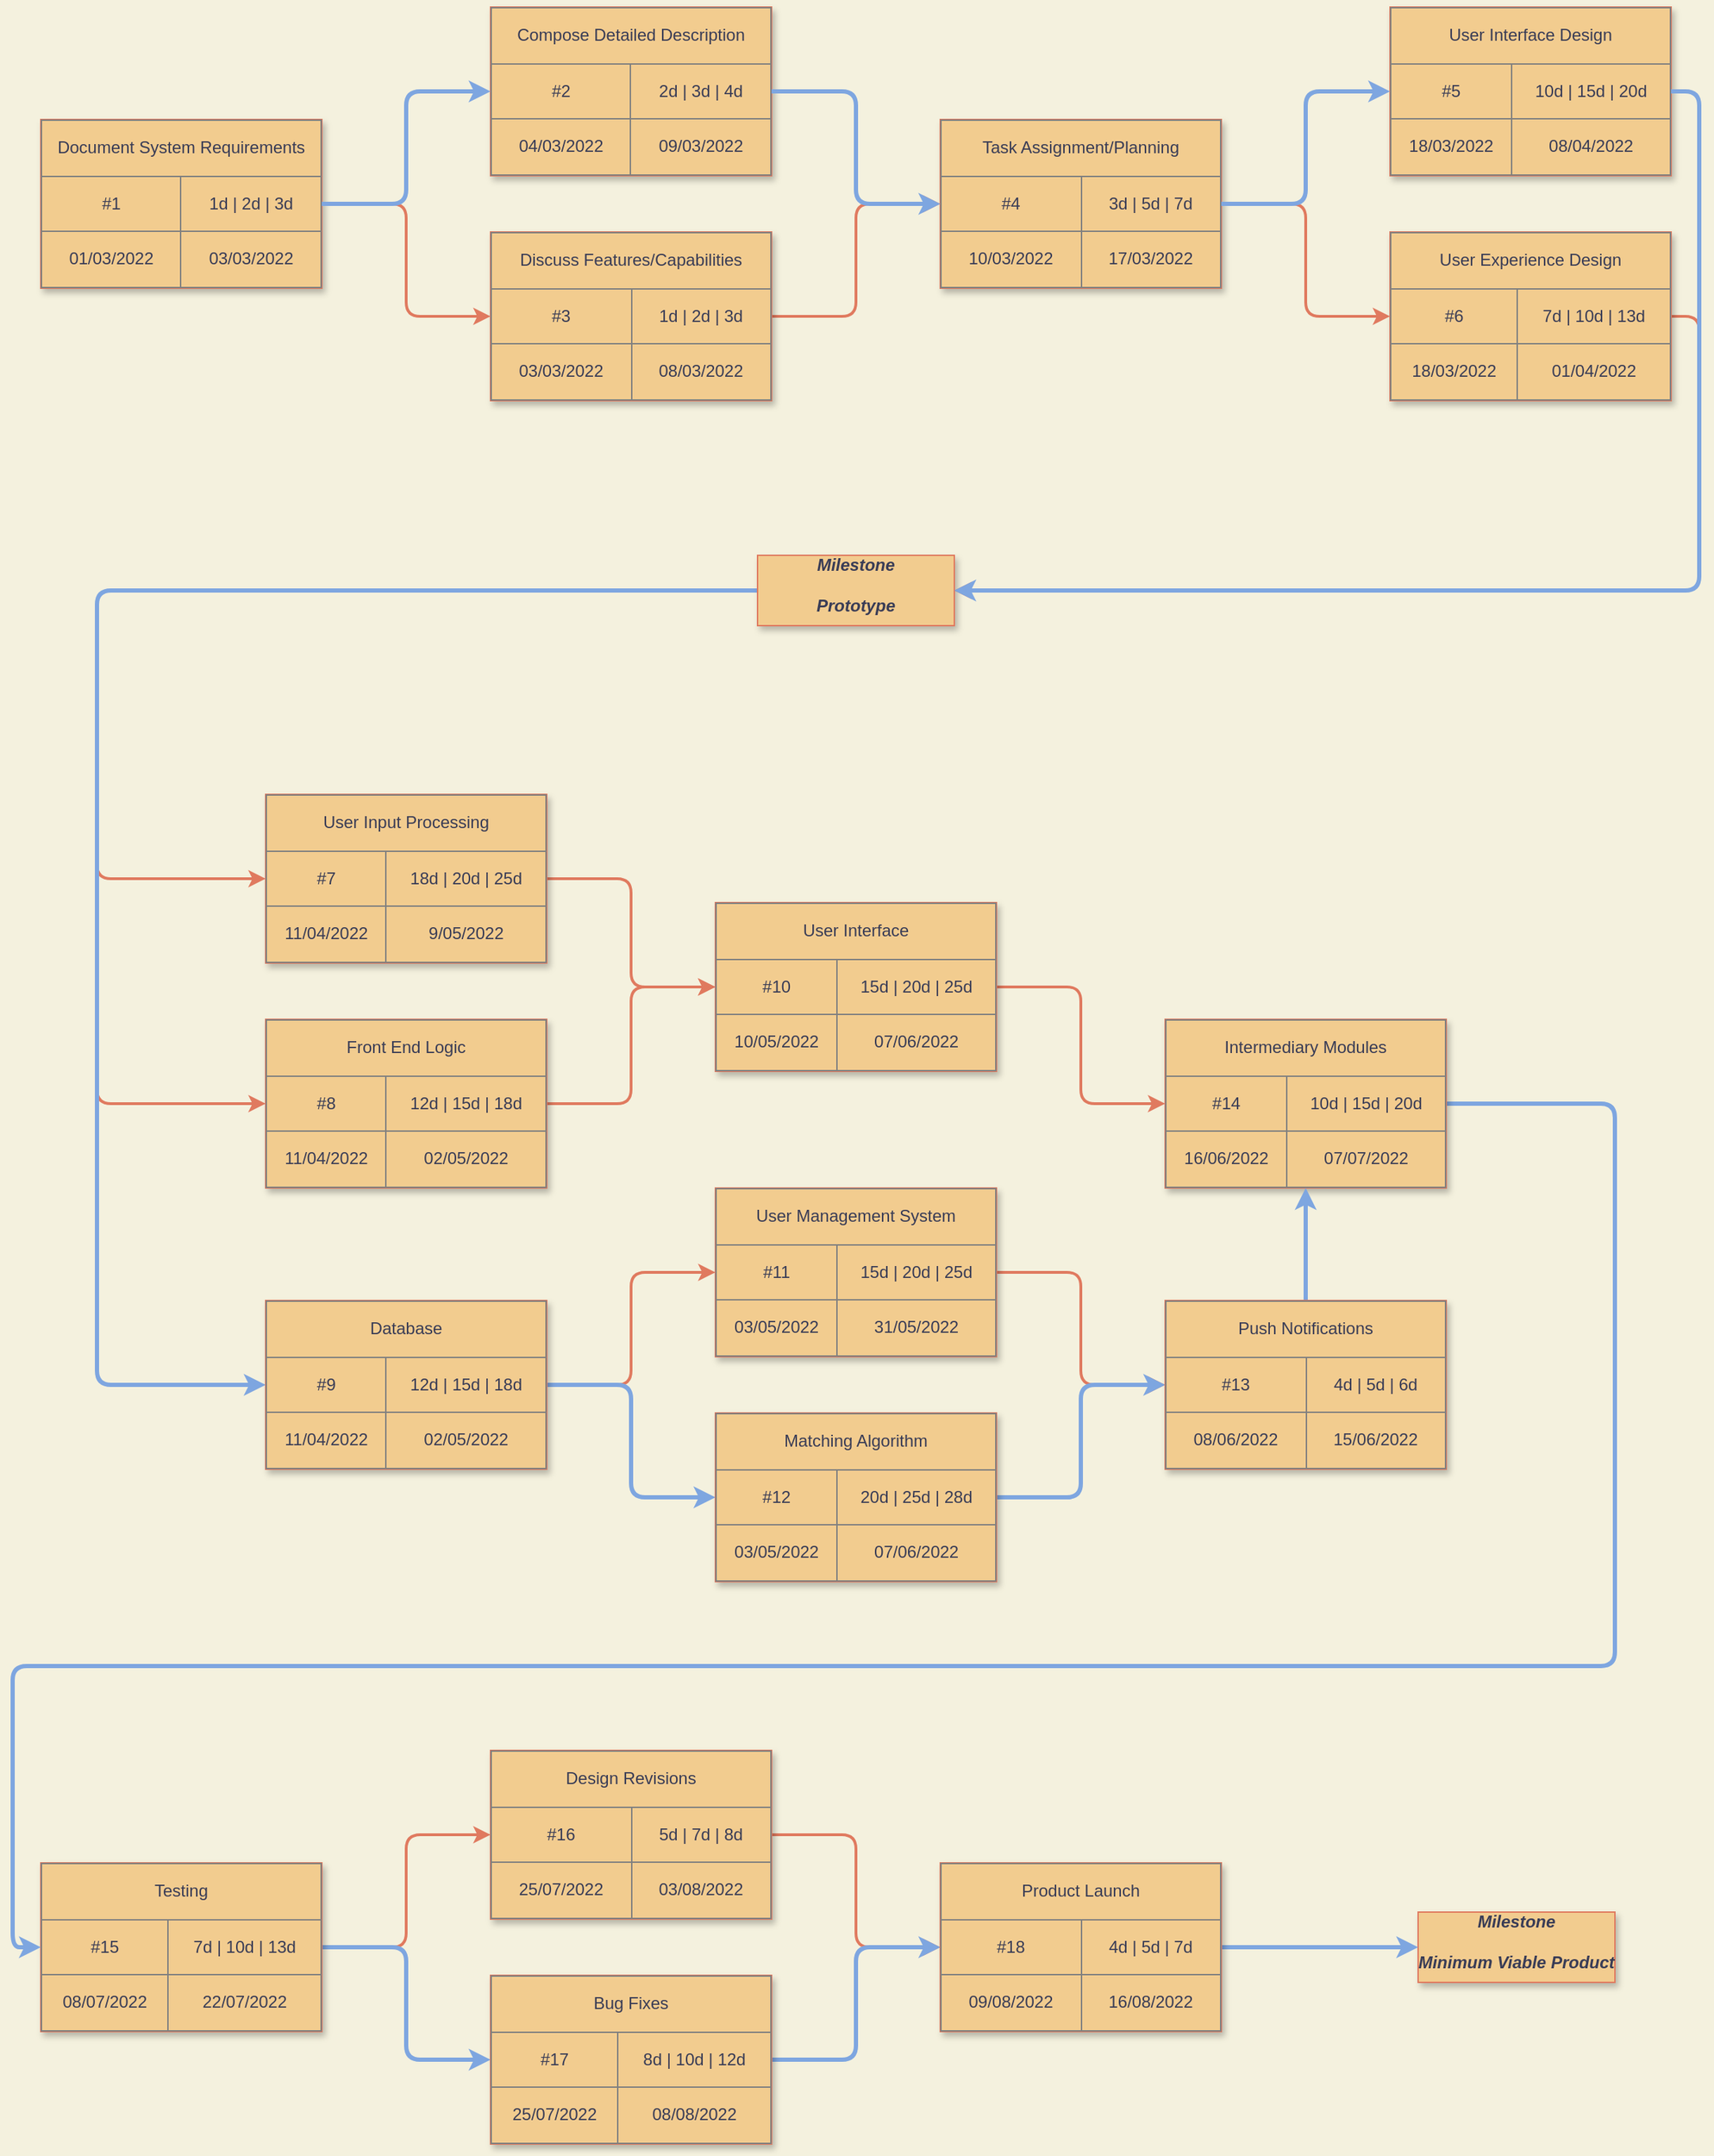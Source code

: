 <mxfile version="17.4.2" type="device"><diagram name="Page-1" id="9c096ad6-e400-ecc8-3e38-643d2caac077"><mxGraphModel dx="1422" dy="749" grid="1" gridSize="10" guides="1" tooltips="1" connect="1" arrows="1" fold="1" page="1" pageScale="1.5" pageWidth="827" pageHeight="1169" background="#F4F1DE" math="0" shadow="0"><root><mxCell id="0" style=";html=1;"/><mxCell id="1" style=";html=1;" parent="0"/><mxCell id="30e23a8a0b95c500-1" value="&lt;div&gt;&lt;i&gt;&lt;b&gt;Milestone&lt;br&gt;&lt;/b&gt;&lt;/i&gt;&lt;/div&gt;&lt;div&gt;&lt;i&gt;&lt;b&gt;&lt;br&gt;&lt;/b&gt;&lt;/i&gt;&lt;/div&gt;&lt;div&gt;&lt;i&gt;&lt;b&gt;Minimum Viable Product&lt;br&gt;&lt;/b&gt;&lt;/i&gt;&lt;/div&gt;&lt;i&gt;&lt;b&gt;&lt;/b&gt;&lt;/i&gt;" style="text;html=1;strokeColor=#E07A5F;fillColor=#F2CC8F;overflow=fill;rounded=0;shadow=1;fontSize=12;align=center;fontColor=#393C56;verticalAlign=middle;" parent="1" vertex="1"><mxGeometry x="1020" y="1475" width="140" height="50" as="geometry"/></mxCell><mxCell id="8mMrwdouGwX1iRaE28CN-2" value="&lt;table style=&quot;width: 100% ; height: 100% ; border-collapse: collapse&quot; width=&quot;100%&quot; border=&quot;1&quot;&gt;&lt;tbody&gt;&lt;tr&gt;&lt;td colspan=&quot;2&quot; align=&quot;center&quot;&gt;&lt;font style=&quot;font-size: 12px&quot;&gt;Compose Detailed Description&lt;br&gt;&lt;/font&gt;&lt;/td&gt;&lt;/tr&gt;&lt;tr&gt;&lt;td align=&quot;center&quot;&gt;&lt;font style=&quot;font-size: 12px&quot;&gt;#2&lt;/font&gt;&lt;/td&gt;&lt;td align=&quot;center&quot;&gt;&lt;font style=&quot;font-size: 12px&quot;&gt;2d | 3d | 4d&lt;br&gt;&lt;/font&gt;&lt;/td&gt;&lt;/tr&gt;&lt;tr&gt;&lt;td align=&quot;center&quot;&gt;&lt;font style=&quot;font-size: 12px&quot;&gt;04/03/2022&lt;/font&gt;&lt;/td&gt;&lt;td align=&quot;center&quot;&gt;&lt;font style=&quot;font-size: 12px&quot;&gt;09/03/2022&lt;/font&gt;&lt;/td&gt;&lt;/tr&gt;&lt;/tbody&gt;&lt;/table&gt;" style="text;html=1;strokeColor=#E07A5F;fillColor=#F2CC8F;overflow=fill;rounded=0;shadow=1;fontSize=12;align=center;fontColor=#393C56;" parent="1" vertex="1"><mxGeometry x="360" y="120" width="200" height="120" as="geometry"/></mxCell><mxCell id="FaOnTeEywgtk7Sg58Ml--2" style="edgeStyle=orthogonalEdgeStyle;curved=0;rounded=1;sketch=0;orthogonalLoop=1;jettySize=auto;html=1;exitX=1;exitY=0.5;exitDx=0;exitDy=0;entryX=0;entryY=0.5;entryDx=0;entryDy=0;fontColor=#393C56;strokeColor=#E07A5F;fillColor=#F2CC8F;strokeWidth=2;" parent="1" source="UuRr3KnfBq1ZzqBNjqei-4" target="UuRr3KnfBq1ZzqBNjqei-5" edge="1"><mxGeometry relative="1" as="geometry"/></mxCell><mxCell id="UuRr3KnfBq1ZzqBNjqei-4" value="&lt;table style=&quot;width: 100% ; height: 100% ; border-collapse: collapse&quot; width=&quot;100%&quot; border=&quot;1&quot;&gt;&lt;tbody&gt;&lt;tr&gt;&lt;td colspan=&quot;2&quot; align=&quot;center&quot;&gt;&lt;font style=&quot;font-size: 12px&quot;&gt;Document System Requirements&lt;br&gt;&lt;/font&gt;&lt;/td&gt;&lt;/tr&gt;&lt;tr&gt;&lt;td align=&quot;center&quot;&gt;&lt;font style=&quot;font-size: 12px&quot;&gt;#1&lt;/font&gt;&lt;/td&gt;&lt;td align=&quot;center&quot;&gt;&lt;font style=&quot;font-size: 12px&quot;&gt;1d | 2d | 3d&lt;br&gt;&lt;/font&gt;&lt;/td&gt;&lt;/tr&gt;&lt;tr&gt;&lt;td align=&quot;center&quot;&gt;&lt;font style=&quot;font-size: 12px&quot;&gt;01/03/2022&lt;/font&gt;&lt;/td&gt;&lt;td align=&quot;center&quot;&gt;&lt;font style=&quot;font-size: 12px&quot;&gt;03/03/2022&lt;/font&gt;&lt;/td&gt;&lt;/tr&gt;&lt;/tbody&gt;&lt;/table&gt;" style="text;html=1;strokeColor=#E07A5F;fillColor=#F2CC8F;overflow=fill;rounded=0;shadow=1;fontSize=12;align=center;fontColor=#393C56;" parent="1" vertex="1"><mxGeometry x="40" y="200" width="200" height="120" as="geometry"/></mxCell><mxCell id="FaOnTeEywgtk7Sg58Ml--4" style="edgeStyle=orthogonalEdgeStyle;rounded=1;sketch=0;orthogonalLoop=1;jettySize=auto;html=1;exitX=1;exitY=0.5;exitDx=0;exitDy=0;entryX=0;entryY=0.5;entryDx=0;entryDy=0;fontColor=#393C56;strokeColor=#E07A5F;fillColor=#F2CC8F;strokeWidth=2;" parent="1" source="UuRr3KnfBq1ZzqBNjqei-5" target="UuRr3KnfBq1ZzqBNjqei-6" edge="1"><mxGeometry relative="1" as="geometry"/></mxCell><mxCell id="UuRr3KnfBq1ZzqBNjqei-5" value="&lt;table style=&quot;width: 100% ; height: 100% ; border-collapse: collapse&quot; width=&quot;100%&quot; border=&quot;1&quot;&gt;&lt;tbody&gt;&lt;tr&gt;&lt;td colspan=&quot;2&quot; align=&quot;center&quot;&gt;&lt;font style=&quot;font-size: 12px&quot;&gt;Discuss Features/Capabilities&lt;br&gt;&lt;/font&gt;&lt;/td&gt;&lt;/tr&gt;&lt;tr&gt;&lt;td align=&quot;center&quot;&gt;&lt;font style=&quot;font-size: 12px&quot;&gt;#3&lt;/font&gt;&lt;/td&gt;&lt;td align=&quot;center&quot;&gt;&lt;font style=&quot;font-size: 12px&quot;&gt;1d | 2d | 3d&lt;br&gt;&lt;/font&gt;&lt;/td&gt;&lt;/tr&gt;&lt;tr&gt;&lt;td align=&quot;center&quot;&gt;&lt;font style=&quot;font-size: 12px&quot;&gt;03/03/2022&lt;/font&gt;&lt;/td&gt;&lt;td align=&quot;center&quot;&gt;&lt;font style=&quot;font-size: 12px&quot;&gt;08/03/2022&lt;/font&gt;&lt;/td&gt;&lt;/tr&gt;&lt;/tbody&gt;&lt;/table&gt;" style="text;html=1;strokeColor=#E07A5F;fillColor=#F2CC8F;overflow=fill;rounded=0;shadow=1;fontSize=12;align=center;fontColor=#393C56;" parent="1" vertex="1"><mxGeometry x="360" y="280" width="200" height="120" as="geometry"/></mxCell><mxCell id="FaOnTeEywgtk7Sg58Ml--6" style="edgeStyle=orthogonalEdgeStyle;rounded=1;sketch=0;orthogonalLoop=1;jettySize=auto;html=1;exitX=1;exitY=0.5;exitDx=0;exitDy=0;entryX=0;entryY=0.5;entryDx=0;entryDy=0;fontColor=#393C56;strokeColor=#E07A5F;fillColor=#F2CC8F;strokeWidth=2;" parent="1" source="UuRr3KnfBq1ZzqBNjqei-6" target="UuRr3KnfBq1ZzqBNjqei-10" edge="1"><mxGeometry relative="1" as="geometry"/></mxCell><mxCell id="UuRr3KnfBq1ZzqBNjqei-6" value="&lt;table style=&quot;width: 100% ; height: 100% ; border-collapse: collapse&quot; width=&quot;100%&quot; border=&quot;1&quot;&gt;&lt;tbody&gt;&lt;tr&gt;&lt;td colspan=&quot;2&quot; align=&quot;center&quot;&gt;Task Assignment/Planning&lt;font style=&quot;font-size: 12px&quot;&gt;&lt;br&gt;&lt;/font&gt;&lt;/td&gt;&lt;/tr&gt;&lt;tr&gt;&lt;td align=&quot;center&quot;&gt;&lt;font style=&quot;font-size: 12px&quot;&gt;#4&lt;/font&gt;&lt;/td&gt;&lt;td align=&quot;center&quot;&gt;&lt;font style=&quot;font-size: 12px&quot;&gt;3d | 5d | 7d&lt;br&gt;&lt;/font&gt;&lt;/td&gt;&lt;/tr&gt;&lt;tr&gt;&lt;td align=&quot;center&quot;&gt;&lt;font style=&quot;font-size: 12px&quot;&gt;10/03/2022&lt;/font&gt;&lt;/td&gt;&lt;td align=&quot;center&quot;&gt;&lt;font style=&quot;font-size: 12px&quot;&gt;17/03/2022&lt;/font&gt;&lt;/td&gt;&lt;/tr&gt;&lt;/tbody&gt;&lt;/table&gt;" style="text;html=1;strokeColor=#E07A5F;fillColor=#F2CC8F;overflow=fill;rounded=0;shadow=1;fontSize=12;align=center;fontColor=#393C56;" parent="1" vertex="1"><mxGeometry x="680" y="200" width="200" height="120" as="geometry"/></mxCell><mxCell id="HjDmYoqMCudlwvGP5chj-26" style="edgeStyle=orthogonalEdgeStyle;rounded=1;orthogonalLoop=1;jettySize=auto;html=1;exitX=1;exitY=0.5;exitDx=0;exitDy=0;fontFamily=Helvetica;fontSize=12;fontColor=#393C56;strokeColor=#E07A5F;strokeWidth=2;" parent="1" source="UuRr3KnfBq1ZzqBNjqei-8" target="UuRr3KnfBq1ZzqBNjqei-13" edge="1"><mxGeometry relative="1" as="geometry"/></mxCell><mxCell id="HjDmYoqMCudlwvGP5chj-27" style="edgeStyle=orthogonalEdgeStyle;rounded=1;orthogonalLoop=1;jettySize=auto;html=1;exitX=1;exitY=0.5;exitDx=0;exitDy=0;fontFamily=Helvetica;fontSize=12;fontColor=#393C56;strokeColor=#7EA6E0;strokeWidth=3;" parent="1" source="UuRr3KnfBq1ZzqBNjqei-8" target="UuRr3KnfBq1ZzqBNjqei-33" edge="1"><mxGeometry relative="1" as="geometry"/></mxCell><mxCell id="UuRr3KnfBq1ZzqBNjqei-8" value="&lt;table style=&quot;width: 100% ; height: 100% ; border-collapse: collapse&quot; width=&quot;100%&quot; border=&quot;1&quot;&gt;&lt;tbody&gt;&lt;tr&gt;&lt;td colspan=&quot;2&quot; align=&quot;center&quot;&gt;Testing&lt;font style=&quot;font-size: 12px&quot;&gt;&lt;br&gt;&lt;/font&gt;&lt;/td&gt;&lt;/tr&gt;&lt;tr&gt;&lt;td align=&quot;center&quot;&gt;&lt;font style=&quot;font-size: 12px&quot;&gt;#1&lt;/font&gt;5&lt;/td&gt;&lt;td align=&quot;center&quot;&gt;&lt;font style=&quot;font-size: 12px&quot;&gt;7d | 10d | 13d&lt;br&gt;&lt;/font&gt;&lt;/td&gt;&lt;/tr&gt;&lt;tr&gt;&lt;td align=&quot;center&quot;&gt;&lt;font style=&quot;font-size: 12px&quot;&gt;08/07/2022&lt;/font&gt;&lt;/td&gt;&lt;td align=&quot;center&quot;&gt;&lt;font style=&quot;font-size: 12px&quot;&gt;22/07/2022&lt;/font&gt;&lt;/td&gt;&lt;/tr&gt;&lt;/tbody&gt;&lt;/table&gt;" style="text;html=1;strokeColor=#E07A5F;fillColor=#F2CC8F;overflow=fill;rounded=0;shadow=1;fontSize=12;align=center;fontColor=#393C56;" parent="1" vertex="1"><mxGeometry x="40" y="1440" width="200" height="120" as="geometry"/></mxCell><mxCell id="UuRr3KnfBq1ZzqBNjqei-9" value="&lt;table style=&quot;width: 100% ; height: 100% ; border-collapse: collapse&quot; width=&quot;100%&quot; border=&quot;1&quot;&gt;&lt;tbody&gt;&lt;tr&gt;&lt;td colspan=&quot;2&quot; align=&quot;center&quot;&gt;&lt;font style=&quot;font-size: 12px&quot;&gt;User Interface Design&lt;br&gt;&lt;/font&gt;&lt;/td&gt;&lt;/tr&gt;&lt;tr&gt;&lt;td align=&quot;center&quot;&gt;&lt;font style=&quot;font-size: 12px&quot;&gt;#5&lt;/font&gt;&lt;/td&gt;&lt;td align=&quot;center&quot;&gt;&lt;font style=&quot;font-size: 12px&quot;&gt;10d | 15d | 20d&lt;br&gt;&lt;/font&gt;&lt;/td&gt;&lt;/tr&gt;&lt;tr&gt;&lt;td align=&quot;center&quot;&gt;&lt;font style=&quot;font-size: 12px&quot;&gt;18/03/2022&lt;/font&gt;&lt;/td&gt;&lt;td align=&quot;center&quot;&gt;&lt;font style=&quot;font-size: 12px&quot;&gt;08/04/2022&lt;/font&gt;&lt;/td&gt;&lt;/tr&gt;&lt;/tbody&gt;&lt;/table&gt;" style="text;html=1;strokeColor=#E07A5F;fillColor=#F2CC8F;overflow=fill;rounded=0;shadow=1;fontSize=12;align=center;fontColor=#393C56;" parent="1" vertex="1"><mxGeometry x="1000" y="120" width="200" height="120" as="geometry"/></mxCell><mxCell id="HjDmYoqMCudlwvGP5chj-13" style="edgeStyle=orthogonalEdgeStyle;rounded=1;orthogonalLoop=1;jettySize=auto;html=1;exitX=1;exitY=0.5;exitDx=0;exitDy=0;entryX=1;entryY=0.5;entryDx=0;entryDy=0;fontFamily=Helvetica;fontSize=12;fontColor=#393C56;strokeColor=#E07A5F;strokeWidth=2;" parent="1" source="UuRr3KnfBq1ZzqBNjqei-10" target="UuRr3KnfBq1ZzqBNjqei-15" edge="1"><mxGeometry relative="1" as="geometry"/></mxCell><mxCell id="UuRr3KnfBq1ZzqBNjqei-10" value="&lt;table style=&quot;width: 100% ; height: 100% ; border-collapse: collapse&quot; width=&quot;100%&quot; border=&quot;1&quot;&gt;&lt;tbody&gt;&lt;tr&gt;&lt;td colspan=&quot;2&quot; align=&quot;center&quot;&gt;User Experience Design&lt;font style=&quot;font-size: 12px&quot;&gt;&lt;br&gt;&lt;/font&gt;&lt;/td&gt;&lt;/tr&gt;&lt;tr&gt;&lt;td align=&quot;center&quot;&gt;&lt;font style=&quot;font-size: 12px&quot;&gt;#6&lt;/font&gt;&lt;/td&gt;&lt;td align=&quot;center&quot;&gt;&lt;font style=&quot;font-size: 12px&quot;&gt;7d | 10d | 13d&lt;/font&gt;&lt;/td&gt;&lt;/tr&gt;&lt;tr&gt;&lt;td align=&quot;center&quot;&gt;&lt;font style=&quot;font-size: 12px&quot;&gt;18/03/2022&lt;/font&gt;&lt;/td&gt;&lt;td align=&quot;center&quot;&gt;&lt;font style=&quot;font-size: 12px&quot;&gt;01/04/2022&lt;/font&gt;&lt;/td&gt;&lt;/tr&gt;&lt;/tbody&gt;&lt;/table&gt;" style="text;html=1;strokeColor=#E07A5F;fillColor=#F2CC8F;overflow=fill;rounded=0;shadow=1;fontSize=12;align=center;fontColor=#393C56;" parent="1" vertex="1"><mxGeometry x="1000" y="280" width="200" height="120" as="geometry"/></mxCell><mxCell id="HjDmYoqMCudlwvGP5chj-28" style="edgeStyle=orthogonalEdgeStyle;rounded=1;orthogonalLoop=1;jettySize=auto;html=1;exitX=1;exitY=0.5;exitDx=0;exitDy=0;fontFamily=Helvetica;fontSize=12;fontColor=#393C56;strokeColor=#E07A5F;strokeWidth=2;" parent="1" source="UuRr3KnfBq1ZzqBNjqei-13" target="HjDmYoqMCudlwvGP5chj-11" edge="1"><mxGeometry relative="1" as="geometry"/></mxCell><mxCell id="UuRr3KnfBq1ZzqBNjqei-13" value="&lt;table style=&quot;width: 100% ; height: 100% ; border-collapse: collapse&quot; width=&quot;100%&quot; border=&quot;1&quot;&gt;&lt;tbody&gt;&lt;tr&gt;&lt;td colspan=&quot;2&quot; align=&quot;center&quot;&gt;Design Revisions&lt;font style=&quot;font-size: 12px&quot;&gt;&lt;br&gt;&lt;/font&gt;&lt;/td&gt;&lt;/tr&gt;&lt;tr&gt;&lt;td align=&quot;center&quot;&gt;&lt;font style=&quot;font-size: 12px&quot;&gt;#16&lt;/font&gt;&lt;/td&gt;&lt;td align=&quot;center&quot;&gt;&lt;font style=&quot;font-size: 12px&quot;&gt;5d | 7d | 8d&lt;br&gt;&lt;/font&gt;&lt;/td&gt;&lt;/tr&gt;&lt;tr&gt;&lt;td align=&quot;center&quot;&gt;&lt;font style=&quot;font-size: 12px&quot;&gt;25/07/2022&lt;/font&gt;&lt;/td&gt;&lt;td align=&quot;center&quot;&gt;&lt;font style=&quot;font-size: 12px&quot;&gt;03/08/2022&lt;/font&gt;&lt;/td&gt;&lt;/tr&gt;&lt;/tbody&gt;&lt;/table&gt;" style="text;html=1;strokeColor=#E07A5F;fillColor=#F2CC8F;overflow=fill;rounded=0;shadow=1;fontSize=12;align=center;fontColor=#393C56;glass=0;sketch=0;" parent="1" vertex="1"><mxGeometry x="360" y="1360" width="200" height="120" as="geometry"/></mxCell><mxCell id="HjDmYoqMCudlwvGP5chj-14" style="edgeStyle=orthogonalEdgeStyle;rounded=1;orthogonalLoop=1;jettySize=auto;html=1;exitX=0;exitY=0.5;exitDx=0;exitDy=0;entryX=0;entryY=0.5;entryDx=0;entryDy=0;fontFamily=Helvetica;fontSize=12;fontColor=#393C56;strokeColor=#E07A5F;strokeWidth=2;" parent="1" source="UuRr3KnfBq1ZzqBNjqei-15" target="HjDmYoqMCudlwvGP5chj-2" edge="1"><mxGeometry relative="1" as="geometry"><Array as="points"><mxPoint x="80" y="535"/><mxPoint x="80" y="740"/></Array></mxGeometry></mxCell><mxCell id="HjDmYoqMCudlwvGP5chj-15" style="edgeStyle=orthogonalEdgeStyle;rounded=1;orthogonalLoop=1;jettySize=auto;html=1;exitX=0;exitY=0.5;exitDx=0;exitDy=0;entryX=0;entryY=0.5;entryDx=0;entryDy=0;fontFamily=Helvetica;fontSize=12;fontColor=#393C56;strokeColor=#E07A5F;strokeWidth=2;" parent="1" source="UuRr3KnfBq1ZzqBNjqei-15" target="HjDmYoqMCudlwvGP5chj-3" edge="1"><mxGeometry relative="1" as="geometry"><Array as="points"><mxPoint x="80" y="535"/><mxPoint x="80" y="900"/></Array></mxGeometry></mxCell><mxCell id="HjDmYoqMCudlwvGP5chj-16" style="edgeStyle=orthogonalEdgeStyle;rounded=1;orthogonalLoop=1;jettySize=auto;html=1;exitX=0;exitY=0.5;exitDx=0;exitDy=0;entryX=0;entryY=0.5;entryDx=0;entryDy=0;fontFamily=Helvetica;fontSize=12;fontColor=#393C56;strokeColor=#7EA6E0;strokeWidth=3;" parent="1" source="UuRr3KnfBq1ZzqBNjqei-15" target="HjDmYoqMCudlwvGP5chj-5" edge="1"><mxGeometry relative="1" as="geometry"><Array as="points"><mxPoint x="80" y="535"/><mxPoint x="80" y="1100"/></Array></mxGeometry></mxCell><mxCell id="UuRr3KnfBq1ZzqBNjqei-15" value="&lt;div&gt;&lt;i&gt;&lt;b&gt;Milestone&lt;br&gt;&lt;/b&gt;&lt;/i&gt;&lt;/div&gt;&lt;div&gt;&lt;i&gt;&lt;b&gt;&lt;br&gt;&lt;/b&gt;&lt;/i&gt;&lt;/div&gt;&lt;div&gt;&lt;i&gt;&lt;b&gt;Prototype&lt;br&gt;&lt;/b&gt;&lt;/i&gt;&lt;/div&gt;" style="text;html=1;strokeColor=#E07A5F;fillColor=#F2CC8F;overflow=fill;rounded=0;shadow=1;fontSize=12;align=center;fontColor=#393C56;verticalAlign=middle;" parent="1" vertex="1"><mxGeometry x="550" y="510" width="140" height="50" as="geometry"/></mxCell><mxCell id="HjDmYoqMCudlwvGP5chj-29" style="edgeStyle=orthogonalEdgeStyle;rounded=1;orthogonalLoop=1;jettySize=auto;html=1;exitX=1;exitY=0.5;exitDx=0;exitDy=0;fontFamily=Helvetica;fontSize=12;fontColor=#393C56;strokeColor=#7EA6E0;strokeWidth=3;" parent="1" source="UuRr3KnfBq1ZzqBNjqei-33" target="HjDmYoqMCudlwvGP5chj-11" edge="1"><mxGeometry relative="1" as="geometry"/></mxCell><mxCell id="UuRr3KnfBq1ZzqBNjqei-33" value="&lt;table style=&quot;width: 100% ; height: 100% ; border-collapse: collapse&quot; width=&quot;100%&quot; border=&quot;1&quot;&gt;&lt;tbody&gt;&lt;tr&gt;&lt;td colspan=&quot;2&quot; align=&quot;center&quot;&gt;Bug Fixes&lt;font style=&quot;font-size: 12px&quot;&gt;&lt;br&gt;&lt;/font&gt;&lt;/td&gt;&lt;/tr&gt;&lt;tr&gt;&lt;td align=&quot;center&quot;&gt;&lt;font style=&quot;font-size: 12px&quot;&gt;#17&lt;/font&gt;&lt;/td&gt;&lt;td align=&quot;center&quot;&gt;&lt;font style=&quot;font-size: 12px&quot;&gt;8d | 10d | 12d&lt;br&gt;&lt;/font&gt;&lt;/td&gt;&lt;/tr&gt;&lt;tr&gt;&lt;td align=&quot;center&quot;&gt;&lt;font style=&quot;font-size: 12px&quot;&gt;25/07/2022&lt;/font&gt;&lt;/td&gt;&lt;td align=&quot;center&quot;&gt;&lt;font style=&quot;font-size: 12px&quot;&gt;08/08/2022&lt;/font&gt;&lt;/td&gt;&lt;/tr&gt;&lt;/tbody&gt;&lt;/table&gt;" style="text;html=1;strokeColor=#E07A5F;fillColor=#F2CC8F;overflow=fill;rounded=0;shadow=1;fontSize=12;align=center;fontColor=#393C56;" parent="1" vertex="1"><mxGeometry x="360" y="1520" width="200" height="120" as="geometry"/></mxCell><mxCell id="HjDmYoqMCudlwvGP5chj-17" style="edgeStyle=orthogonalEdgeStyle;rounded=1;orthogonalLoop=1;jettySize=auto;html=1;exitX=1;exitY=0.5;exitDx=0;exitDy=0;fontFamily=Helvetica;fontSize=12;fontColor=#393C56;strokeColor=#E07A5F;strokeWidth=2;" parent="1" source="HjDmYoqMCudlwvGP5chj-2" target="HjDmYoqMCudlwvGP5chj-4" edge="1"><mxGeometry relative="1" as="geometry"/></mxCell><mxCell id="HjDmYoqMCudlwvGP5chj-2" value="&lt;table style=&quot;width: 100% ; height: 100% ; border-collapse: collapse&quot; width=&quot;100%&quot; border=&quot;1&quot;&gt;&lt;tbody&gt;&lt;tr&gt;&lt;td colspan=&quot;2&quot; align=&quot;center&quot;&gt;User Input Processing&lt;font style=&quot;font-size: 12px&quot;&gt;&lt;br&gt;&lt;/font&gt;&lt;/td&gt;&lt;/tr&gt;&lt;tr&gt;&lt;td align=&quot;center&quot;&gt;&lt;font style=&quot;font-size: 12px&quot;&gt;#7&lt;/font&gt;&lt;/td&gt;&lt;td align=&quot;center&quot;&gt;&lt;font style=&quot;font-size: 12px&quot;&gt;18d | 20d | 25d&lt;/font&gt;&lt;/td&gt;&lt;/tr&gt;&lt;tr&gt;&lt;td align=&quot;center&quot;&gt;&lt;font style=&quot;font-size: 12px&quot;&gt;11/04/2022&lt;/font&gt;&lt;/td&gt;&lt;td align=&quot;center&quot;&gt;&lt;font style=&quot;font-size: 12px&quot;&gt;9/05/2022&lt;/font&gt;&lt;/td&gt;&lt;/tr&gt;&lt;/tbody&gt;&lt;/table&gt;" style="text;html=1;strokeColor=#E07A5F;fillColor=#F2CC8F;overflow=fill;rounded=0;shadow=1;fontSize=12;align=center;fontColor=#393C56;glass=0;sketch=0;" parent="1" vertex="1"><mxGeometry x="200" y="680" width="200" height="120" as="geometry"/></mxCell><mxCell id="HjDmYoqMCudlwvGP5chj-18" style="edgeStyle=orthogonalEdgeStyle;rounded=1;orthogonalLoop=1;jettySize=auto;html=1;exitX=1;exitY=0.5;exitDx=0;exitDy=0;fontFamily=Helvetica;fontSize=12;fontColor=#393C56;strokeColor=#E07A5F;strokeWidth=2;" parent="1" source="HjDmYoqMCudlwvGP5chj-3" target="HjDmYoqMCudlwvGP5chj-4" edge="1"><mxGeometry relative="1" as="geometry"/></mxCell><mxCell id="HjDmYoqMCudlwvGP5chj-3" value="&lt;table style=&quot;width: 100% ; height: 100% ; border-collapse: collapse&quot; width=&quot;100%&quot; border=&quot;1&quot;&gt;&lt;tbody&gt;&lt;tr&gt;&lt;td colspan=&quot;2&quot; align=&quot;center&quot;&gt;Front End Logic&lt;br&gt;&lt;/td&gt;&lt;/tr&gt;&lt;tr&gt;&lt;td align=&quot;center&quot;&gt;&lt;font style=&quot;font-size: 12px&quot;&gt;#8&lt;/font&gt;&lt;/td&gt;&lt;td align=&quot;center&quot;&gt;&lt;font style=&quot;font-size: 12px&quot;&gt;12d | 15d | 18d&lt;/font&gt;&lt;/td&gt;&lt;/tr&gt;&lt;tr&gt;&lt;td align=&quot;center&quot;&gt;&lt;font style=&quot;font-size: 12px&quot;&gt;11/04/2022&lt;/font&gt;&lt;/td&gt;&lt;td align=&quot;center&quot;&gt;&lt;font style=&quot;font-size: 12px&quot;&gt;02/05/2022&lt;/font&gt;&lt;/td&gt;&lt;/tr&gt;&lt;/tbody&gt;&lt;/table&gt;" style="text;html=1;strokeColor=#E07A5F;fillColor=#F2CC8F;overflow=fill;rounded=0;shadow=1;fontSize=12;align=center;fontColor=#393C56;glass=0;sketch=0;" parent="1" vertex="1"><mxGeometry x="200" y="840" width="200" height="120" as="geometry"/></mxCell><mxCell id="HjDmYoqMCudlwvGP5chj-23" style="edgeStyle=orthogonalEdgeStyle;rounded=1;orthogonalLoop=1;jettySize=auto;html=1;exitX=1;exitY=0.5;exitDx=0;exitDy=0;entryX=0;entryY=0.5;entryDx=0;entryDy=0;fontFamily=Helvetica;fontSize=12;fontColor=#393C56;strokeColor=#E07A5F;strokeWidth=2;" parent="1" source="HjDmYoqMCudlwvGP5chj-4" target="HjDmYoqMCudlwvGP5chj-7" edge="1"><mxGeometry relative="1" as="geometry"/></mxCell><mxCell id="HjDmYoqMCudlwvGP5chj-4" value="&lt;table style=&quot;width: 100% ; height: 100% ; border-collapse: collapse&quot; width=&quot;100%&quot; border=&quot;1&quot;&gt;&lt;tbody&gt;&lt;tr&gt;&lt;td colspan=&quot;2&quot; align=&quot;center&quot;&gt;User Interface&lt;font style=&quot;font-size: 12px&quot;&gt;&lt;br&gt;&lt;/font&gt;&lt;/td&gt;&lt;/tr&gt;&lt;tr&gt;&lt;td align=&quot;center&quot;&gt;&lt;font style=&quot;font-size: 12px&quot;&gt;#10&lt;/font&gt;&lt;/td&gt;&lt;td align=&quot;center&quot;&gt;&lt;font style=&quot;font-size: 12px&quot;&gt;15d | 20d | 25d&lt;br&gt;&lt;/font&gt;&lt;/td&gt;&lt;/tr&gt;&lt;tr&gt;&lt;td align=&quot;center&quot;&gt;&lt;font style=&quot;font-size: 12px&quot;&gt;10/05/2022&lt;/font&gt;&lt;/td&gt;&lt;td align=&quot;center&quot;&gt;&lt;font style=&quot;font-size: 12px&quot;&gt;07/06/2022&lt;/font&gt;&lt;/td&gt;&lt;/tr&gt;&lt;/tbody&gt;&lt;/table&gt;" style="text;html=1;strokeColor=#E07A5F;fillColor=#F2CC8F;overflow=fill;rounded=0;shadow=1;fontSize=12;align=center;fontColor=#393C56;glass=0;sketch=0;" parent="1" vertex="1"><mxGeometry x="520" y="757" width="200" height="120" as="geometry"/></mxCell><mxCell id="HjDmYoqMCudlwvGP5chj-19" style="edgeStyle=orthogonalEdgeStyle;rounded=1;orthogonalLoop=1;jettySize=auto;html=1;exitX=1;exitY=0.5;exitDx=0;exitDy=0;entryX=0;entryY=0.5;entryDx=0;entryDy=0;fontFamily=Helvetica;fontSize=12;fontColor=#393C56;strokeColor=#E07A5F;strokeWidth=2;" parent="1" source="HjDmYoqMCudlwvGP5chj-5" target="HjDmYoqMCudlwvGP5chj-6" edge="1"><mxGeometry relative="1" as="geometry"/></mxCell><mxCell id="HjDmYoqMCudlwvGP5chj-20" style="edgeStyle=orthogonalEdgeStyle;rounded=1;orthogonalLoop=1;jettySize=auto;html=1;exitX=1;exitY=0.5;exitDx=0;exitDy=0;fontFamily=Helvetica;fontSize=12;fontColor=#393C56;strokeColor=#7EA6E0;strokeWidth=3;" parent="1" source="HjDmYoqMCudlwvGP5chj-5" target="HjDmYoqMCudlwvGP5chj-8" edge="1"><mxGeometry relative="1" as="geometry"/></mxCell><mxCell id="HjDmYoqMCudlwvGP5chj-5" value="&lt;table style=&quot;width: 100% ; height: 100% ; border-collapse: collapse&quot; width=&quot;100%&quot; border=&quot;1&quot;&gt;&lt;tbody&gt;&lt;tr&gt;&lt;td colspan=&quot;2&quot; align=&quot;center&quot;&gt;Database&lt;br&gt;&lt;/td&gt;&lt;/tr&gt;&lt;tr&gt;&lt;td align=&quot;center&quot;&gt;&lt;font style=&quot;font-size: 12px&quot;&gt;#9&lt;/font&gt;&lt;/td&gt;&lt;td align=&quot;center&quot;&gt;&lt;font style=&quot;font-size: 12px&quot;&gt;12d | 15d | 18d&lt;/font&gt;&lt;/td&gt;&lt;/tr&gt;&lt;tr&gt;&lt;td align=&quot;center&quot;&gt;&lt;font style=&quot;font-size: 12px&quot;&gt;11/04/2022&lt;/font&gt;&lt;/td&gt;&lt;td align=&quot;center&quot;&gt;&lt;font style=&quot;font-size: 12px&quot;&gt;02/05/2022&lt;/font&gt;&lt;/td&gt;&lt;/tr&gt;&lt;/tbody&gt;&lt;/table&gt;" style="text;html=1;strokeColor=#E07A5F;fillColor=#F2CC8F;overflow=fill;rounded=0;shadow=1;fontSize=12;align=center;fontColor=#393C56;glass=0;sketch=0;" parent="1" vertex="1"><mxGeometry x="200" y="1040" width="200" height="120" as="geometry"/></mxCell><mxCell id="HjDmYoqMCudlwvGP5chj-22" style="edgeStyle=orthogonalEdgeStyle;rounded=1;orthogonalLoop=1;jettySize=auto;html=1;exitX=1;exitY=0.5;exitDx=0;exitDy=0;fontFamily=Helvetica;fontSize=12;fontColor=#393C56;strokeColor=#E07A5F;strokeWidth=2;" parent="1" source="HjDmYoqMCudlwvGP5chj-6" target="HjDmYoqMCudlwvGP5chj-9" edge="1"><mxGeometry relative="1" as="geometry"/></mxCell><mxCell id="HjDmYoqMCudlwvGP5chj-6" value="&lt;table style=&quot;width: 100% ; height: 100% ; border-collapse: collapse&quot; width=&quot;100%&quot; border=&quot;1&quot;&gt;&lt;tbody&gt;&lt;tr&gt;&lt;td colspan=&quot;2&quot; align=&quot;center&quot;&gt;User Management System&lt;br&gt;&lt;/td&gt;&lt;/tr&gt;&lt;tr&gt;&lt;td align=&quot;center&quot;&gt;&lt;font style=&quot;font-size: 12px&quot;&gt;#11&lt;/font&gt;&lt;/td&gt;&lt;td align=&quot;center&quot;&gt;&lt;font style=&quot;font-size: 12px&quot;&gt;15d | 20d | 25d&lt;br&gt;&lt;/font&gt;&lt;/td&gt;&lt;/tr&gt;&lt;tr&gt;&lt;td align=&quot;center&quot;&gt;&lt;font style=&quot;font-size: 12px&quot;&gt;03/05/2022&lt;/font&gt;&lt;/td&gt;&lt;td align=&quot;center&quot;&gt;&lt;font style=&quot;font-size: 12px&quot;&gt;31/05/2022&lt;/font&gt;&lt;/td&gt;&lt;/tr&gt;&lt;/tbody&gt;&lt;/table&gt;" style="text;html=1;strokeColor=#E07A5F;fillColor=#F2CC8F;overflow=fill;rounded=0;shadow=1;fontSize=12;align=center;fontColor=#393C56;glass=0;sketch=0;" parent="1" vertex="1"><mxGeometry x="520" y="960" width="200" height="120" as="geometry"/></mxCell><mxCell id="HjDmYoqMCudlwvGP5chj-25" style="edgeStyle=orthogonalEdgeStyle;rounded=1;orthogonalLoop=1;jettySize=auto;html=1;exitX=1;exitY=0.5;exitDx=0;exitDy=0;entryX=0;entryY=0.5;entryDx=0;entryDy=0;fontFamily=Helvetica;fontSize=12;fontColor=#393C56;strokeColor=#7EA6E0;strokeWidth=3;" parent="1" source="HjDmYoqMCudlwvGP5chj-7" target="UuRr3KnfBq1ZzqBNjqei-8" edge="1"><mxGeometry relative="1" as="geometry"><Array as="points"><mxPoint x="1160" y="900"/><mxPoint x="1160" y="1300"/><mxPoint x="20" y="1300"/><mxPoint x="20" y="1500"/></Array></mxGeometry></mxCell><mxCell id="HjDmYoqMCudlwvGP5chj-7" value="&lt;table style=&quot;width: 100% ; height: 100% ; border-collapse: collapse&quot; width=&quot;100%&quot; border=&quot;1&quot;&gt;&lt;tbody&gt;&lt;tr&gt;&lt;td colspan=&quot;2&quot; align=&quot;center&quot;&gt;Intermediary Modules&lt;br&gt;&lt;/td&gt;&lt;/tr&gt;&lt;tr&gt;&lt;td align=&quot;center&quot;&gt;&lt;font style=&quot;font-size: 12px&quot;&gt;#14&lt;/font&gt;&lt;/td&gt;&lt;td align=&quot;center&quot;&gt;&lt;font style=&quot;font-size: 12px&quot;&gt;10d | 15d | 20d&lt;/font&gt;&lt;font style=&quot;font-size: 12px&quot;&gt;&lt;/font&gt;&lt;/td&gt;&lt;/tr&gt;&lt;tr&gt;&lt;td align=&quot;center&quot;&gt;&lt;font style=&quot;font-size: 12px&quot;&gt;16/06/2022&lt;/font&gt;&lt;/td&gt;&lt;td align=&quot;center&quot;&gt;&lt;font style=&quot;font-size: 12px&quot;&gt;07/07/2022&lt;/font&gt;&lt;/td&gt;&lt;/tr&gt;&lt;/tbody&gt;&lt;/table&gt;" style="text;html=1;strokeColor=#E07A5F;fillColor=#F2CC8F;overflow=fill;rounded=0;shadow=1;fontSize=12;align=center;fontColor=#393C56;glass=0;sketch=0;" parent="1" vertex="1"><mxGeometry x="840" y="840" width="200" height="120" as="geometry"/></mxCell><mxCell id="HjDmYoqMCudlwvGP5chj-21" style="edgeStyle=orthogonalEdgeStyle;rounded=1;orthogonalLoop=1;jettySize=auto;html=1;exitX=1;exitY=0.5;exitDx=0;exitDy=0;fontFamily=Helvetica;fontSize=12;fontColor=#393C56;strokeColor=#7EA6E0;strokeWidth=3;" parent="1" source="HjDmYoqMCudlwvGP5chj-8" target="HjDmYoqMCudlwvGP5chj-9" edge="1"><mxGeometry relative="1" as="geometry"/></mxCell><mxCell id="HjDmYoqMCudlwvGP5chj-8" value="&lt;table style=&quot;width: 100% ; height: 100% ; border-collapse: collapse&quot; width=&quot;100%&quot; border=&quot;1&quot;&gt;&lt;tbody&gt;&lt;tr&gt;&lt;td colspan=&quot;2&quot; align=&quot;center&quot;&gt;Matching Algorithm&lt;br&gt;&lt;/td&gt;&lt;/tr&gt;&lt;tr&gt;&lt;td align=&quot;center&quot;&gt;&lt;font style=&quot;font-size: 12px&quot;&gt;#12&lt;/font&gt;&lt;/td&gt;&lt;td align=&quot;center&quot;&gt;&lt;font style=&quot;font-size: 12px&quot;&gt;20d | 25d | 28d&lt;br&gt;&lt;/font&gt;&lt;/td&gt;&lt;/tr&gt;&lt;tr&gt;&lt;td align=&quot;center&quot;&gt;&lt;font style=&quot;font-size: 12px&quot;&gt;03/05/2022&lt;/font&gt;&lt;/td&gt;&lt;td align=&quot;center&quot;&gt;&lt;font style=&quot;font-size: 12px&quot;&gt;07/06/2022&lt;/font&gt;&lt;/td&gt;&lt;/tr&gt;&lt;/tbody&gt;&lt;/table&gt;" style="text;html=1;strokeColor=#E07A5F;fillColor=#F2CC8F;overflow=fill;rounded=0;shadow=1;fontSize=12;align=center;fontColor=#393C56;glass=0;sketch=0;" parent="1" vertex="1"><mxGeometry x="520" y="1120" width="200" height="120" as="geometry"/></mxCell><mxCell id="HjDmYoqMCudlwvGP5chj-24" style="edgeStyle=orthogonalEdgeStyle;rounded=1;orthogonalLoop=1;jettySize=auto;html=1;exitX=0.5;exitY=0;exitDx=0;exitDy=0;entryX=0.5;entryY=1;entryDx=0;entryDy=0;fontFamily=Helvetica;fontSize=12;fontColor=#393C56;strokeColor=#7EA6E0;strokeWidth=3;" parent="1" source="HjDmYoqMCudlwvGP5chj-9" target="HjDmYoqMCudlwvGP5chj-7" edge="1"><mxGeometry relative="1" as="geometry"/></mxCell><mxCell id="HjDmYoqMCudlwvGP5chj-9" value="&lt;table style=&quot;width: 100% ; height: 100% ; border-collapse: collapse&quot; width=&quot;100%&quot; border=&quot;1&quot;&gt;&lt;tbody&gt;&lt;tr&gt;&lt;td colspan=&quot;2&quot; align=&quot;center&quot;&gt;Push Notifications&lt;br&gt;&lt;/td&gt;&lt;/tr&gt;&lt;tr&gt;&lt;td align=&quot;center&quot;&gt;&lt;font style=&quot;font-size: 12px&quot;&gt;#13&lt;/font&gt;&lt;/td&gt;&lt;td align=&quot;center&quot;&gt;&lt;font style=&quot;font-size: 12px&quot;&gt;4d | 5d | 6d&lt;br&gt;&lt;/font&gt;&lt;/td&gt;&lt;/tr&gt;&lt;tr&gt;&lt;td align=&quot;center&quot;&gt;&lt;font style=&quot;font-size: 12px&quot;&gt;08/06/2022&lt;/font&gt;&lt;/td&gt;&lt;td align=&quot;center&quot;&gt;&lt;font style=&quot;font-size: 12px&quot;&gt;15/06/2022&lt;/font&gt;&lt;/td&gt;&lt;/tr&gt;&lt;/tbody&gt;&lt;/table&gt;" style="text;html=1;strokeColor=#E07A5F;fillColor=#F2CC8F;overflow=fill;rounded=0;shadow=1;fontSize=12;align=center;fontColor=#393C56;glass=0;sketch=0;" parent="1" vertex="1"><mxGeometry x="840" y="1040" width="200" height="120" as="geometry"/></mxCell><mxCell id="HjDmYoqMCudlwvGP5chj-30" style="edgeStyle=orthogonalEdgeStyle;rounded=1;orthogonalLoop=1;jettySize=auto;html=1;exitX=1;exitY=0.5;exitDx=0;exitDy=0;fontFamily=Helvetica;fontSize=12;fontColor=#393C56;strokeColor=#7EA6E0;strokeWidth=3;" parent="1" source="HjDmYoqMCudlwvGP5chj-11" target="30e23a8a0b95c500-1" edge="1"><mxGeometry relative="1" as="geometry"/></mxCell><mxCell id="HjDmYoqMCudlwvGP5chj-11" value="&lt;table style=&quot;width: 100% ; height: 100% ; border-collapse: collapse&quot; width=&quot;100%&quot; border=&quot;1&quot;&gt;&lt;tbody&gt;&lt;tr&gt;&lt;td colspan=&quot;2&quot; align=&quot;center&quot;&gt;Product Launch&lt;font style=&quot;font-size: 12px&quot;&gt;&lt;br&gt;&lt;/font&gt;&lt;/td&gt;&lt;/tr&gt;&lt;tr&gt;&lt;td align=&quot;center&quot;&gt;&lt;font style=&quot;font-size: 12px&quot;&gt;#18&lt;/font&gt;&lt;/td&gt;&lt;td align=&quot;center&quot;&gt;&lt;font style=&quot;font-size: 12px&quot;&gt;4d | 5d | 7d&lt;br&gt;&lt;/font&gt;&lt;/td&gt;&lt;/tr&gt;&lt;tr&gt;&lt;td align=&quot;center&quot;&gt;&lt;font style=&quot;font-size: 12px&quot;&gt;09/08/2022&lt;/font&gt;&lt;/td&gt;&lt;td align=&quot;center&quot;&gt;&lt;font style=&quot;font-size: 12px&quot;&gt;16/08/2022&lt;/font&gt;&lt;/td&gt;&lt;/tr&gt;&lt;/tbody&gt;&lt;/table&gt;" style="text;html=1;strokeColor=#E07A5F;fillColor=#F2CC8F;overflow=fill;rounded=0;shadow=1;fontSize=12;align=center;fontColor=#393C56;glass=0;sketch=0;" parent="1" vertex="1"><mxGeometry x="680" y="1440" width="200" height="120" as="geometry"/></mxCell><mxCell id="HjDmYoqMCudlwvGP5chj-12" style="edgeStyle=orthogonalEdgeStyle;rounded=1;orthogonalLoop=1;jettySize=auto;html=1;exitX=1;exitY=0.5;exitDx=0;exitDy=0;entryX=1;entryY=0.5;entryDx=0;entryDy=0;fontFamily=Helvetica;fontSize=12;fontColor=#393C56;strokeColor=#7EA6E0;strokeWidth=3;" parent="1" source="UuRr3KnfBq1ZzqBNjqei-9" target="UuRr3KnfBq1ZzqBNjqei-15" edge="1"><mxGeometry relative="1" as="geometry"/></mxCell><mxCell id="FaOnTeEywgtk7Sg58Ml--5" style="edgeStyle=orthogonalEdgeStyle;rounded=1;sketch=0;orthogonalLoop=1;jettySize=auto;html=1;exitX=1;exitY=0.5;exitDx=0;exitDy=0;entryX=0;entryY=0.5;entryDx=0;entryDy=0;fontColor=#393C56;strokeColor=#7EA6E0;fillColor=#F2CC8F;strokeWidth=3;" parent="1" source="UuRr3KnfBq1ZzqBNjqei-6" target="UuRr3KnfBq1ZzqBNjqei-9" edge="1"><mxGeometry relative="1" as="geometry"/></mxCell><mxCell id="FaOnTeEywgtk7Sg58Ml--1" style="edgeStyle=orthogonalEdgeStyle;rounded=1;orthogonalLoop=1;jettySize=auto;html=1;exitX=1;exitY=0.5;exitDx=0;exitDy=0;strokeColor=#7EA6E0;fillColor=#F2CC8F;labelBackgroundColor=#F4F1DE;fontColor=#393C56;strokeWidth=3;" parent="1" source="UuRr3KnfBq1ZzqBNjqei-4" target="8mMrwdouGwX1iRaE28CN-2" edge="1"><mxGeometry relative="1" as="geometry"/></mxCell><mxCell id="FaOnTeEywgtk7Sg58Ml--3" style="edgeStyle=orthogonalEdgeStyle;rounded=1;sketch=0;orthogonalLoop=1;jettySize=auto;html=1;exitX=1;exitY=0.5;exitDx=0;exitDy=0;entryX=0;entryY=0.5;entryDx=0;entryDy=0;fontColor=#393C56;strokeColor=#7EA6E0;fillColor=#F2CC8F;strokeWidth=3;" parent="1" source="8mMrwdouGwX1iRaE28CN-2" target="UuRr3KnfBq1ZzqBNjqei-6" edge="1"><mxGeometry relative="1" as="geometry"/></mxCell></root></mxGraphModel></diagram></mxfile>
